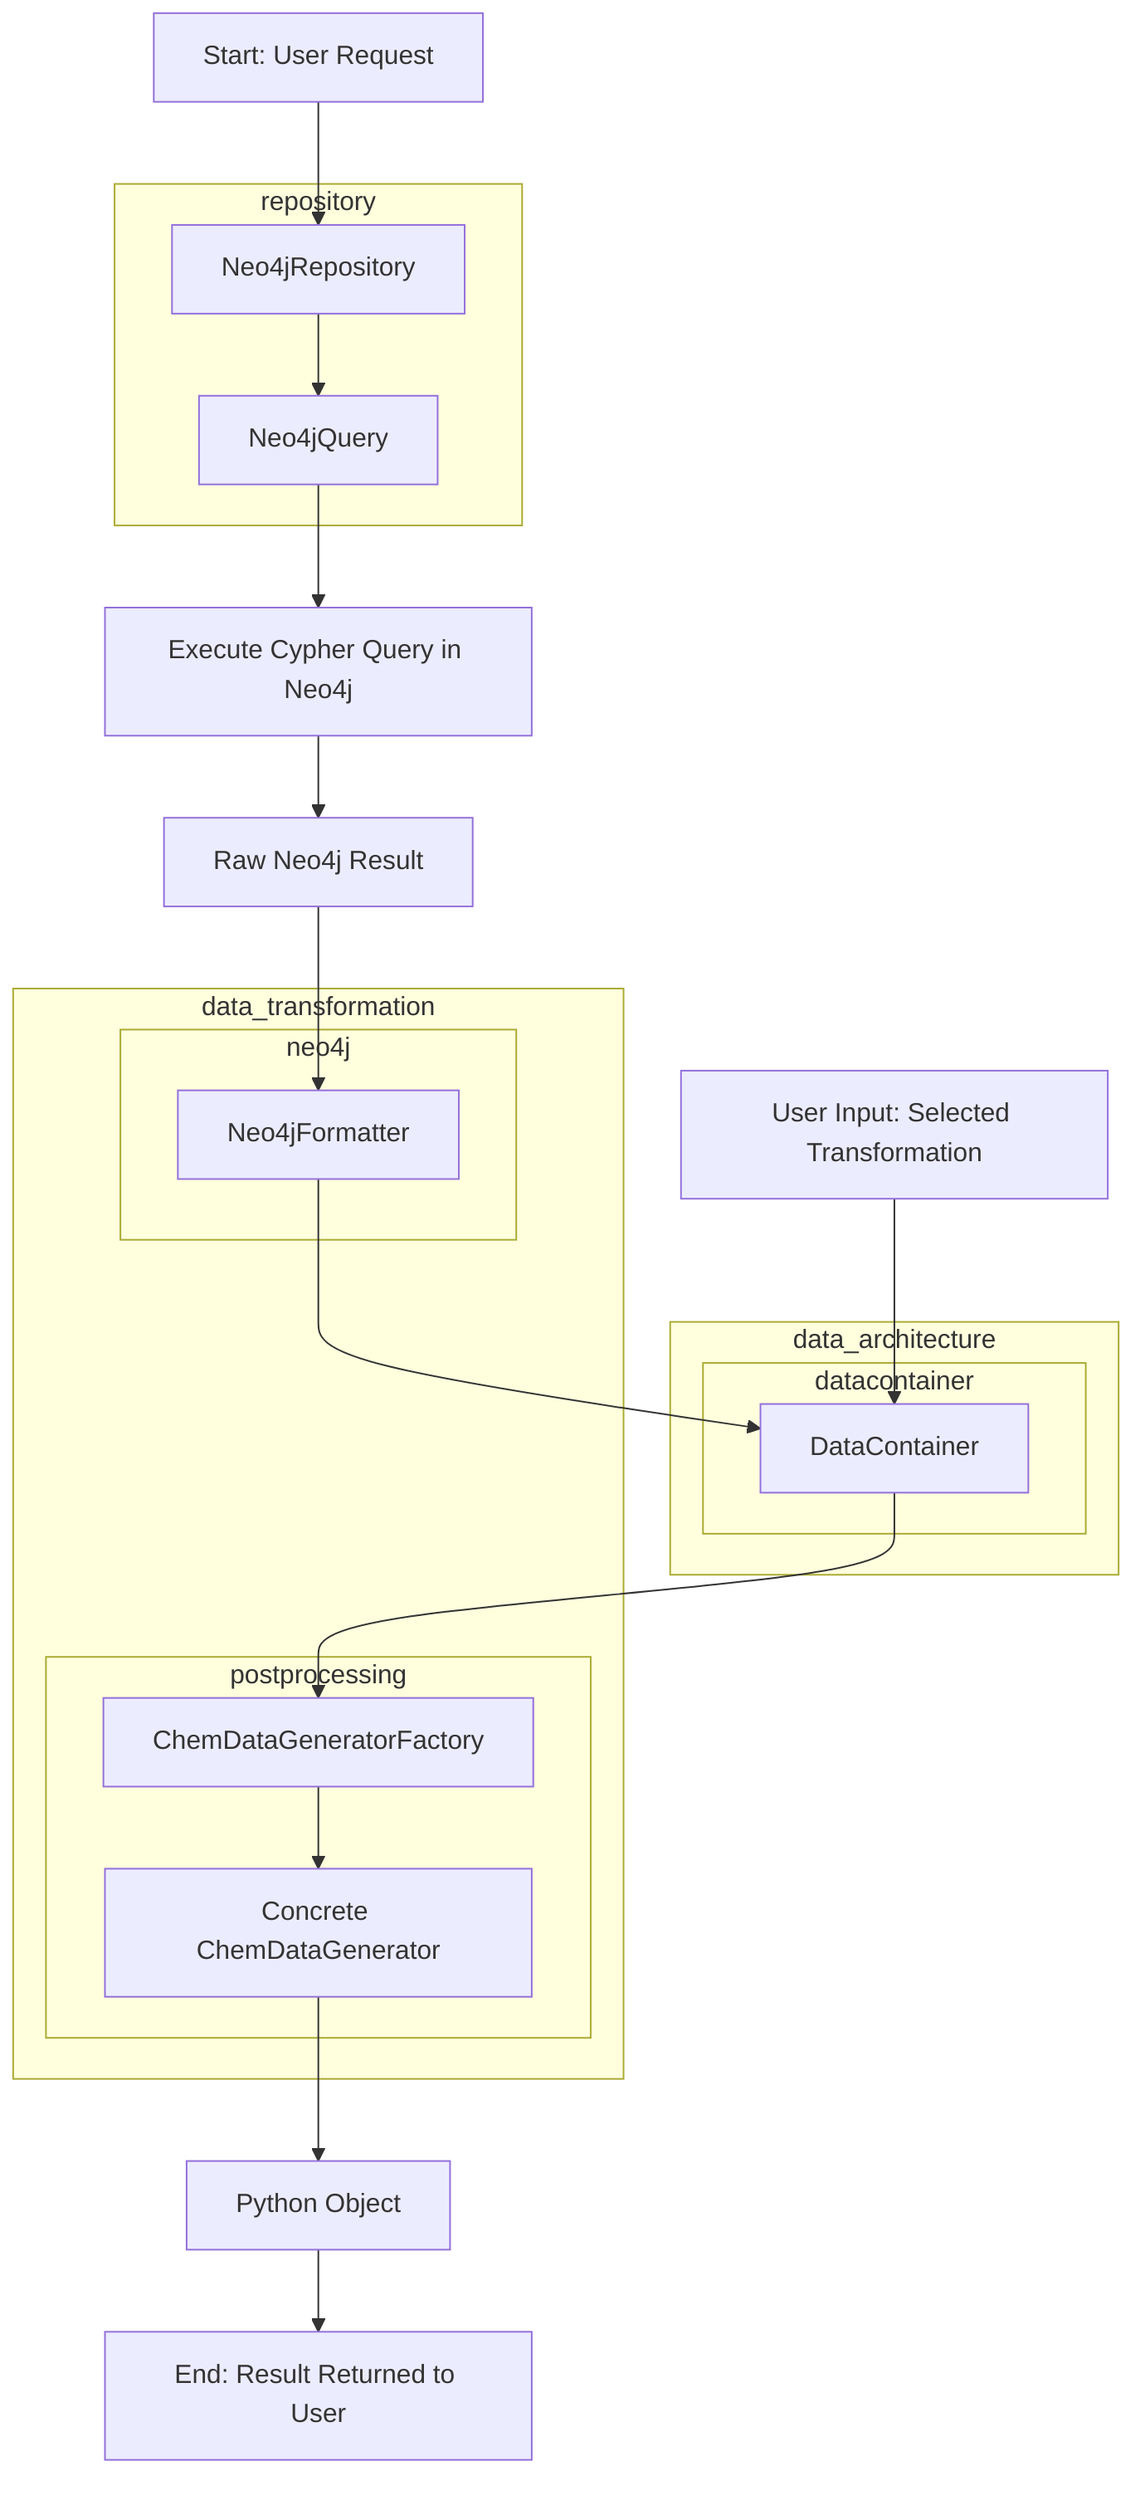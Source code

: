 ---
config:
  layout: fixed
---
flowchart TD
 subgraph repository["repository"]
        B["Neo4jRepository"]
        D["Neo4jQuery"]
  end
 subgraph datacontainer["datacontainer"]
        J["DataContainer"]
  end
 subgraph data_architecture["data_architecture"]
        datacontainer
  end
 subgraph postprocessing["postprocessing"]
        K["ChemDataGeneratorFactory"]
        L["Concrete ChemDataGenerator"]
  end
 subgraph neo4j["neo4j"]
        H["Neo4jFormatter"]
  end
 subgraph data_transformation["data_transformation"]
        postprocessing
        neo4j
  end
    A["Start: User Request"] --> B
    B --> D
    D --> F["Execute Cypher Query in Neo4j"]
    F --> G["Raw Neo4j Result"]
    G --> H
    H --> J
    JJ["User Input: Selected Transformation"] --> J
-->K
    K --> L
    L --> M["Python Object"]
    M --> Z["End: Result Returned to User"]